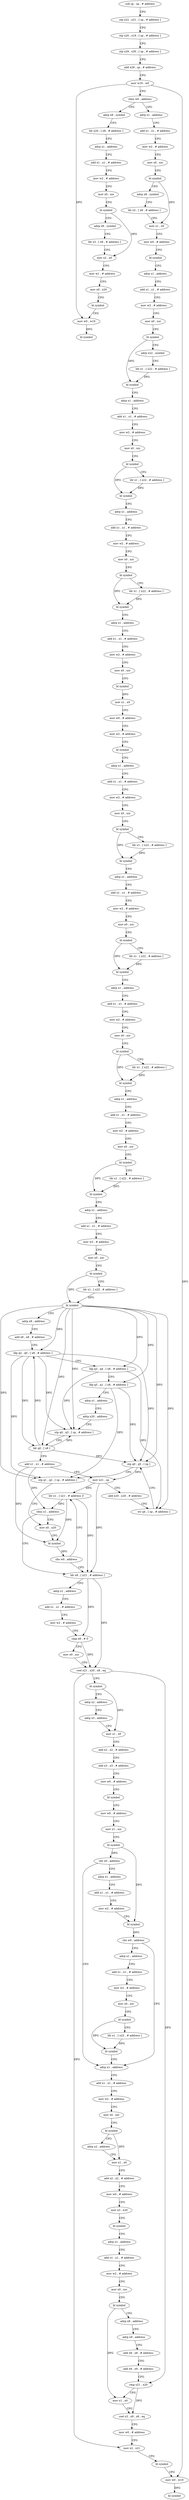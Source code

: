 digraph "func" {
"4201708" [label = "sub sp , sp , # address" ]
"4201712" [label = "stp x22 , x21 , [ sp , # address ]" ]
"4201716" [label = "stp x20 , x19 , [ sp , # address ]" ]
"4201720" [label = "stp x29 , x30 , [ sp , # address ]" ]
"4201724" [label = "add x29 , sp , # address" ]
"4201728" [label = "mov w19 , w0" ]
"4201732" [label = "cbnz w0 , address" ]
"4202356" [label = "adrp x8 , symbol" ]
"4201736" [label = "adrp x1 , address" ]
"4202360" [label = "ldr x20 , [ x8 , # address ]" ]
"4202364" [label = "adrp x1 , address" ]
"4202368" [label = "add x1 , x1 , # address" ]
"4202372" [label = "mov w2 , # address" ]
"4202376" [label = "mov x0 , xzr" ]
"4202380" [label = "bl symbol" ]
"4202384" [label = "adrp x8 , symbol" ]
"4202388" [label = "ldr x3 , [ x8 , # address ]" ]
"4202392" [label = "mov x2 , x0" ]
"4202396" [label = "mov w1 , # address" ]
"4202400" [label = "mov x0 , x20" ]
"4202404" [label = "bl symbol" ]
"4202408" [label = "mov w0 , w19" ]
"4202412" [label = "bl symbol" ]
"4201740" [label = "add x1 , x1 , # address" ]
"4201744" [label = "mov w2 , # address" ]
"4201748" [label = "mov x0 , xzr" ]
"4201752" [label = "bl symbol" ]
"4201756" [label = "adrp x8 , symbol" ]
"4201760" [label = "ldr x2 , [ x8 , # address ]" ]
"4201764" [label = "mov x1 , x0" ]
"4201768" [label = "mov w0 , # address" ]
"4201772" [label = "bl symbol" ]
"4201776" [label = "adrp x1 , address" ]
"4201780" [label = "add x1 , x1 , # address" ]
"4201784" [label = "mov w2 , # address" ]
"4201788" [label = "mov x0 , xzr" ]
"4201792" [label = "bl symbol" ]
"4201796" [label = "adrp x22 , symbol" ]
"4201800" [label = "ldr x1 , [ x22 , # address ]" ]
"4201804" [label = "bl symbol" ]
"4201808" [label = "adrp x1 , address" ]
"4201812" [label = "add x1 , x1 , # address" ]
"4201816" [label = "mov w2 , # address" ]
"4201820" [label = "mov x0 , xzr" ]
"4201824" [label = "bl symbol" ]
"4201828" [label = "ldr x1 , [ x22 , # address ]" ]
"4201832" [label = "bl symbol" ]
"4201836" [label = "adrp x1 , address" ]
"4201840" [label = "add x1 , x1 , # address" ]
"4201844" [label = "mov w2 , # address" ]
"4201848" [label = "mov x0 , xzr" ]
"4201852" [label = "bl symbol" ]
"4201856" [label = "ldr x1 , [ x22 , # address ]" ]
"4201860" [label = "bl symbol" ]
"4201864" [label = "adrp x1 , address" ]
"4201868" [label = "add x1 , x1 , # address" ]
"4201872" [label = "mov w2 , # address" ]
"4201876" [label = "mov x0 , xzr" ]
"4201880" [label = "bl symbol" ]
"4201884" [label = "mov x1 , x0" ]
"4201888" [label = "mov w0 , # address" ]
"4201892" [label = "mov w2 , # address" ]
"4201896" [label = "bl symbol" ]
"4201900" [label = "adrp x1 , address" ]
"4201904" [label = "add x1 , x1 , # address" ]
"4201908" [label = "mov w2 , # address" ]
"4201912" [label = "mov x0 , xzr" ]
"4201916" [label = "bl symbol" ]
"4201920" [label = "ldr x1 , [ x22 , # address ]" ]
"4201924" [label = "bl symbol" ]
"4201928" [label = "adrp x1 , address" ]
"4201932" [label = "add x1 , x1 , # address" ]
"4201936" [label = "mov w2 , # address" ]
"4201940" [label = "mov x0 , xzr" ]
"4201944" [label = "bl symbol" ]
"4201948" [label = "ldr x1 , [ x22 , # address ]" ]
"4201952" [label = "bl symbol" ]
"4201956" [label = "adrp x1 , address" ]
"4201960" [label = "add x1 , x1 , # address" ]
"4201964" [label = "mov w2 , # address" ]
"4201968" [label = "mov x0 , xzr" ]
"4201972" [label = "bl symbol" ]
"4201976" [label = "ldr x1 , [ x22 , # address ]" ]
"4201980" [label = "bl symbol" ]
"4201984" [label = "adrp x1 , address" ]
"4201988" [label = "add x1 , x1 , # address" ]
"4201992" [label = "mov w2 , # address" ]
"4201996" [label = "mov x0 , xzr" ]
"4202000" [label = "bl symbol" ]
"4202004" [label = "ldr x1 , [ x22 , # address ]" ]
"4202008" [label = "bl symbol" ]
"4202012" [label = "adrp x1 , address" ]
"4202016" [label = "add x1 , x1 , # address" ]
"4202020" [label = "mov w2 , # address" ]
"4202024" [label = "mov x0 , xzr" ]
"4202028" [label = "bl symbol" ]
"4202032" [label = "ldr x1 , [ x22 , # address ]" ]
"4202036" [label = "bl symbol" ]
"4202040" [label = "adrp x8 , address" ]
"4202044" [label = "add x8 , x8 , # address" ]
"4202048" [label = "ldp q2 , q0 , [ x8 , # address ]" ]
"4202052" [label = "ldp q3 , q4 , [ x8 , # address ]" ]
"4202056" [label = "ldp q5 , q1 , [ x8 , # address ]" ]
"4202060" [label = "adrp x1 , address" ]
"4202064" [label = "adrp x20 , address" ]
"4202068" [label = "stp q0 , q3 , [ sp , # address ]" ]
"4202072" [label = "ldr q0 , [ x8 ]" ]
"4202076" [label = "add x1 , x1 , # address" ]
"4202080" [label = "mov x21 , sp" ]
"4202084" [label = "add x20 , x20 , # address" ]
"4202088" [label = "str q4 , [ sp , # address ]" ]
"4202092" [label = "stp q0 , q5 , [ sp ]" ]
"4202096" [label = "stp q1 , q2 , [ sp , # address ]" ]
"4202100" [label = "mov x0 , x20" ]
"4202120" [label = "ldr x8 , [ x21 , # address ]" ]
"4202124" [label = "adrp x1 , address" ]
"4202128" [label = "add x1 , x1 , # address" ]
"4202132" [label = "mov w2 , # address" ]
"4202136" [label = "cmp x8 , # 0" ]
"4202140" [label = "mov x0 , xzr" ]
"4202144" [label = "csel x21 , x20 , x8 , eq" ]
"4202148" [label = "bl symbol" ]
"4202152" [label = "adrp x2 , address" ]
"4202156" [label = "adrp x3 , address" ]
"4202160" [label = "mov x1 , x0" ]
"4202164" [label = "add x2 , x2 , # address" ]
"4202168" [label = "add x3 , x3 , # address" ]
"4202172" [label = "mov w0 , # address" ]
"4202176" [label = "bl symbol" ]
"4202180" [label = "mov w0 , # address" ]
"4202184" [label = "mov x1 , xzr" ]
"4202188" [label = "bl symbol" ]
"4202192" [label = "cbz x0 , address" ]
"4202244" [label = "adrp x1 , address" ]
"4202196" [label = "adrp x1 , address" ]
"4202112" [label = "ldr x1 , [ x21 , # address ]!" ]
"4202116" [label = "cbnz x1 , address" ]
"4202248" [label = "add x1 , x1 , # address" ]
"4202252" [label = "mov w2 , # address" ]
"4202256" [label = "mov x0 , xzr" ]
"4202260" [label = "bl symbol" ]
"4202264" [label = "adrp x2 , address" ]
"4202268" [label = "mov x1 , x0" ]
"4202272" [label = "add x2 , x2 , # address" ]
"4202276" [label = "mov w0 , # address" ]
"4202280" [label = "mov x3 , x20" ]
"4202284" [label = "bl symbol" ]
"4202288" [label = "adrp x1 , address" ]
"4202292" [label = "add x1 , x1 , # address" ]
"4202296" [label = "mov w2 , # address" ]
"4202300" [label = "mov x0 , xzr" ]
"4202304" [label = "bl symbol" ]
"4202308" [label = "adrp x8 , address" ]
"4202312" [label = "adrp x9 , address" ]
"4202316" [label = "add x8 , x8 , # address" ]
"4202320" [label = "add x9 , x9 , # address" ]
"4202324" [label = "cmp x21 , x20" ]
"4202328" [label = "mov x1 , x0" ]
"4202332" [label = "csel x3 , x9 , x8 , eq" ]
"4202336" [label = "mov w0 , # address" ]
"4202340" [label = "mov x2 , x21" ]
"4202344" [label = "bl symbol" ]
"4202348" [label = "mov w0 , w19" ]
"4202352" [label = "bl symbol" ]
"4202200" [label = "add x1 , x1 , # address" ]
"4202204" [label = "mov w2 , # address" ]
"4202208" [label = "bl symbol" ]
"4202212" [label = "cbz w0 , address" ]
"4202216" [label = "adrp x1 , address" ]
"4202104" [label = "bl symbol" ]
"4202108" [label = "cbz w0 , address" ]
"4202220" [label = "add x1 , x1 , # address" ]
"4202224" [label = "mov w2 , # address" ]
"4202228" [label = "mov x0 , xzr" ]
"4202232" [label = "bl symbol" ]
"4202236" [label = "ldr x1 , [ x22 , # address ]" ]
"4202240" [label = "bl symbol" ]
"4201708" -> "4201712" [ label = "CFG" ]
"4201712" -> "4201716" [ label = "CFG" ]
"4201716" -> "4201720" [ label = "CFG" ]
"4201720" -> "4201724" [ label = "CFG" ]
"4201724" -> "4201728" [ label = "CFG" ]
"4201728" -> "4201732" [ label = "CFG" ]
"4201728" -> "4202408" [ label = "DFG" ]
"4201728" -> "4202348" [ label = "DFG" ]
"4201732" -> "4202356" [ label = "CFG" ]
"4201732" -> "4201736" [ label = "CFG" ]
"4202356" -> "4202360" [ label = "CFG" ]
"4201736" -> "4201740" [ label = "CFG" ]
"4202360" -> "4202364" [ label = "CFG" ]
"4202364" -> "4202368" [ label = "CFG" ]
"4202368" -> "4202372" [ label = "CFG" ]
"4202372" -> "4202376" [ label = "CFG" ]
"4202376" -> "4202380" [ label = "CFG" ]
"4202380" -> "4202384" [ label = "CFG" ]
"4202380" -> "4202392" [ label = "DFG" ]
"4202384" -> "4202388" [ label = "CFG" ]
"4202388" -> "4202392" [ label = "CFG" ]
"4202392" -> "4202396" [ label = "CFG" ]
"4202396" -> "4202400" [ label = "CFG" ]
"4202400" -> "4202404" [ label = "CFG" ]
"4202404" -> "4202408" [ label = "CFG" ]
"4202408" -> "4202412" [ label = "DFG" ]
"4201740" -> "4201744" [ label = "CFG" ]
"4201744" -> "4201748" [ label = "CFG" ]
"4201748" -> "4201752" [ label = "CFG" ]
"4201752" -> "4201756" [ label = "CFG" ]
"4201752" -> "4201764" [ label = "DFG" ]
"4201756" -> "4201760" [ label = "CFG" ]
"4201760" -> "4201764" [ label = "CFG" ]
"4201764" -> "4201768" [ label = "CFG" ]
"4201768" -> "4201772" [ label = "CFG" ]
"4201772" -> "4201776" [ label = "CFG" ]
"4201776" -> "4201780" [ label = "CFG" ]
"4201780" -> "4201784" [ label = "CFG" ]
"4201784" -> "4201788" [ label = "CFG" ]
"4201788" -> "4201792" [ label = "CFG" ]
"4201792" -> "4201796" [ label = "CFG" ]
"4201792" -> "4201804" [ label = "DFG" ]
"4201796" -> "4201800" [ label = "CFG" ]
"4201800" -> "4201804" [ label = "DFG" ]
"4201804" -> "4201808" [ label = "CFG" ]
"4201808" -> "4201812" [ label = "CFG" ]
"4201812" -> "4201816" [ label = "CFG" ]
"4201816" -> "4201820" [ label = "CFG" ]
"4201820" -> "4201824" [ label = "CFG" ]
"4201824" -> "4201828" [ label = "CFG" ]
"4201824" -> "4201832" [ label = "DFG" ]
"4201828" -> "4201832" [ label = "DFG" ]
"4201832" -> "4201836" [ label = "CFG" ]
"4201836" -> "4201840" [ label = "CFG" ]
"4201840" -> "4201844" [ label = "CFG" ]
"4201844" -> "4201848" [ label = "CFG" ]
"4201848" -> "4201852" [ label = "CFG" ]
"4201852" -> "4201856" [ label = "CFG" ]
"4201852" -> "4201860" [ label = "DFG" ]
"4201856" -> "4201860" [ label = "DFG" ]
"4201860" -> "4201864" [ label = "CFG" ]
"4201864" -> "4201868" [ label = "CFG" ]
"4201868" -> "4201872" [ label = "CFG" ]
"4201872" -> "4201876" [ label = "CFG" ]
"4201876" -> "4201880" [ label = "CFG" ]
"4201880" -> "4201884" [ label = "DFG" ]
"4201884" -> "4201888" [ label = "CFG" ]
"4201888" -> "4201892" [ label = "CFG" ]
"4201892" -> "4201896" [ label = "CFG" ]
"4201896" -> "4201900" [ label = "CFG" ]
"4201900" -> "4201904" [ label = "CFG" ]
"4201904" -> "4201908" [ label = "CFG" ]
"4201908" -> "4201912" [ label = "CFG" ]
"4201912" -> "4201916" [ label = "CFG" ]
"4201916" -> "4201920" [ label = "CFG" ]
"4201916" -> "4201924" [ label = "DFG" ]
"4201920" -> "4201924" [ label = "DFG" ]
"4201924" -> "4201928" [ label = "CFG" ]
"4201928" -> "4201932" [ label = "CFG" ]
"4201932" -> "4201936" [ label = "CFG" ]
"4201936" -> "4201940" [ label = "CFG" ]
"4201940" -> "4201944" [ label = "CFG" ]
"4201944" -> "4201948" [ label = "CFG" ]
"4201944" -> "4201952" [ label = "DFG" ]
"4201948" -> "4201952" [ label = "DFG" ]
"4201952" -> "4201956" [ label = "CFG" ]
"4201956" -> "4201960" [ label = "CFG" ]
"4201960" -> "4201964" [ label = "CFG" ]
"4201964" -> "4201968" [ label = "CFG" ]
"4201968" -> "4201972" [ label = "CFG" ]
"4201972" -> "4201976" [ label = "CFG" ]
"4201972" -> "4201980" [ label = "DFG" ]
"4201976" -> "4201980" [ label = "DFG" ]
"4201980" -> "4201984" [ label = "CFG" ]
"4201984" -> "4201988" [ label = "CFG" ]
"4201988" -> "4201992" [ label = "CFG" ]
"4201992" -> "4201996" [ label = "CFG" ]
"4201996" -> "4202000" [ label = "CFG" ]
"4202000" -> "4202004" [ label = "CFG" ]
"4202000" -> "4202008" [ label = "DFG" ]
"4202004" -> "4202008" [ label = "DFG" ]
"4202008" -> "4202012" [ label = "CFG" ]
"4202012" -> "4202016" [ label = "CFG" ]
"4202016" -> "4202020" [ label = "CFG" ]
"4202020" -> "4202024" [ label = "CFG" ]
"4202024" -> "4202028" [ label = "CFG" ]
"4202028" -> "4202032" [ label = "CFG" ]
"4202028" -> "4202036" [ label = "DFG" ]
"4202032" -> "4202036" [ label = "DFG" ]
"4202036" -> "4202040" [ label = "CFG" ]
"4202036" -> "4202048" [ label = "DFG" ]
"4202036" -> "4202068" [ label = "DFG" ]
"4202036" -> "4202072" [ label = "DFG" ]
"4202036" -> "4202092" [ label = "DFG" ]
"4202036" -> "4202056" [ label = "DFG" ]
"4202036" -> "4202096" [ label = "DFG" ]
"4202036" -> "4202052" [ label = "DFG" ]
"4202036" -> "4202088" [ label = "DFG" ]
"4202040" -> "4202044" [ label = "CFG" ]
"4202044" -> "4202048" [ label = "CFG" ]
"4202048" -> "4202052" [ label = "CFG" ]
"4202048" -> "4202068" [ label = "DFG" ]
"4202048" -> "4202072" [ label = "DFG" ]
"4202048" -> "4202092" [ label = "DFG" ]
"4202048" -> "4202096" [ label = "DFG" ]
"4202052" -> "4202056" [ label = "CFG" ]
"4202052" -> "4202068" [ label = "DFG" ]
"4202052" -> "4202088" [ label = "DFG" ]
"4202056" -> "4202060" [ label = "CFG" ]
"4202056" -> "4202092" [ label = "DFG" ]
"4202056" -> "4202096" [ label = "DFG" ]
"4202060" -> "4202064" [ label = "CFG" ]
"4202064" -> "4202068" [ label = "CFG" ]
"4202068" -> "4202072" [ label = "CFG" ]
"4202072" -> "4202076" [ label = "CFG" ]
"4202072" -> "4202048" [ label = "DFG" ]
"4202072" -> "4202068" [ label = "DFG" ]
"4202072" -> "4202092" [ label = "DFG" ]
"4202076" -> "4202080" [ label = "CFG" ]
"4202076" -> "4202104" [ label = "DFG" ]
"4202076" -> "4202116" [ label = "DFG" ]
"4202080" -> "4202084" [ label = "CFG" ]
"4202080" -> "4202120" [ label = "DFG" ]
"4202080" -> "4202112" [ label = "DFG" ]
"4202084" -> "4202088" [ label = "CFG" ]
"4202088" -> "4202092" [ label = "CFG" ]
"4202092" -> "4202096" [ label = "CFG" ]
"4202092" -> "4202080" [ label = "DFG" ]
"4202096" -> "4202100" [ label = "CFG" ]
"4202100" -> "4202104" [ label = "CFG" ]
"4202120" -> "4202124" [ label = "CFG" ]
"4202120" -> "4202136" [ label = "DFG" ]
"4202120" -> "4202144" [ label = "DFG" ]
"4202124" -> "4202128" [ label = "CFG" ]
"4202128" -> "4202132" [ label = "CFG" ]
"4202132" -> "4202136" [ label = "CFG" ]
"4202136" -> "4202140" [ label = "CFG" ]
"4202136" -> "4202144" [ label = "DFG" ]
"4202140" -> "4202144" [ label = "CFG" ]
"4202144" -> "4202148" [ label = "CFG" ]
"4202144" -> "4202324" [ label = "DFG" ]
"4202144" -> "4202340" [ label = "DFG" ]
"4202148" -> "4202152" [ label = "CFG" ]
"4202148" -> "4202160" [ label = "DFG" ]
"4202152" -> "4202156" [ label = "CFG" ]
"4202156" -> "4202160" [ label = "CFG" ]
"4202160" -> "4202164" [ label = "CFG" ]
"4202164" -> "4202168" [ label = "CFG" ]
"4202168" -> "4202172" [ label = "CFG" ]
"4202172" -> "4202176" [ label = "CFG" ]
"4202176" -> "4202180" [ label = "CFG" ]
"4202180" -> "4202184" [ label = "CFG" ]
"4202184" -> "4202188" [ label = "CFG" ]
"4202188" -> "4202192" [ label = "DFG" ]
"4202188" -> "4202208" [ label = "DFG" ]
"4202192" -> "4202244" [ label = "CFG" ]
"4202192" -> "4202196" [ label = "CFG" ]
"4202244" -> "4202248" [ label = "CFG" ]
"4202196" -> "4202200" [ label = "CFG" ]
"4202112" -> "4202116" [ label = "DFG" ]
"4202112" -> "4202104" [ label = "DFG" ]
"4202112" -> "4202120" [ label = "DFG" ]
"4202116" -> "4202100" [ label = "CFG" ]
"4202116" -> "4202120" [ label = "CFG" ]
"4202248" -> "4202252" [ label = "CFG" ]
"4202252" -> "4202256" [ label = "CFG" ]
"4202256" -> "4202260" [ label = "CFG" ]
"4202260" -> "4202264" [ label = "CFG" ]
"4202260" -> "4202268" [ label = "DFG" ]
"4202264" -> "4202268" [ label = "CFG" ]
"4202268" -> "4202272" [ label = "CFG" ]
"4202272" -> "4202276" [ label = "CFG" ]
"4202276" -> "4202280" [ label = "CFG" ]
"4202280" -> "4202284" [ label = "CFG" ]
"4202284" -> "4202288" [ label = "CFG" ]
"4202288" -> "4202292" [ label = "CFG" ]
"4202292" -> "4202296" [ label = "CFG" ]
"4202296" -> "4202300" [ label = "CFG" ]
"4202300" -> "4202304" [ label = "CFG" ]
"4202304" -> "4202308" [ label = "CFG" ]
"4202304" -> "4202328" [ label = "DFG" ]
"4202308" -> "4202312" [ label = "CFG" ]
"4202312" -> "4202316" [ label = "CFG" ]
"4202316" -> "4202320" [ label = "CFG" ]
"4202320" -> "4202324" [ label = "CFG" ]
"4202324" -> "4202328" [ label = "CFG" ]
"4202324" -> "4202332" [ label = "DFG" ]
"4202328" -> "4202332" [ label = "CFG" ]
"4202332" -> "4202336" [ label = "CFG" ]
"4202336" -> "4202340" [ label = "CFG" ]
"4202340" -> "4202344" [ label = "CFG" ]
"4202344" -> "4202348" [ label = "CFG" ]
"4202348" -> "4202352" [ label = "DFG" ]
"4202200" -> "4202204" [ label = "CFG" ]
"4202204" -> "4202208" [ label = "CFG" ]
"4202208" -> "4202212" [ label = "DFG" ]
"4202212" -> "4202244" [ label = "CFG" ]
"4202212" -> "4202216" [ label = "CFG" ]
"4202216" -> "4202220" [ label = "CFG" ]
"4202104" -> "4202108" [ label = "DFG" ]
"4202108" -> "4202120" [ label = "CFG" ]
"4202108" -> "4202112" [ label = "CFG" ]
"4202220" -> "4202224" [ label = "CFG" ]
"4202224" -> "4202228" [ label = "CFG" ]
"4202228" -> "4202232" [ label = "CFG" ]
"4202232" -> "4202236" [ label = "CFG" ]
"4202232" -> "4202240" [ label = "DFG" ]
"4202236" -> "4202240" [ label = "DFG" ]
"4202240" -> "4202244" [ label = "CFG" ]
}
